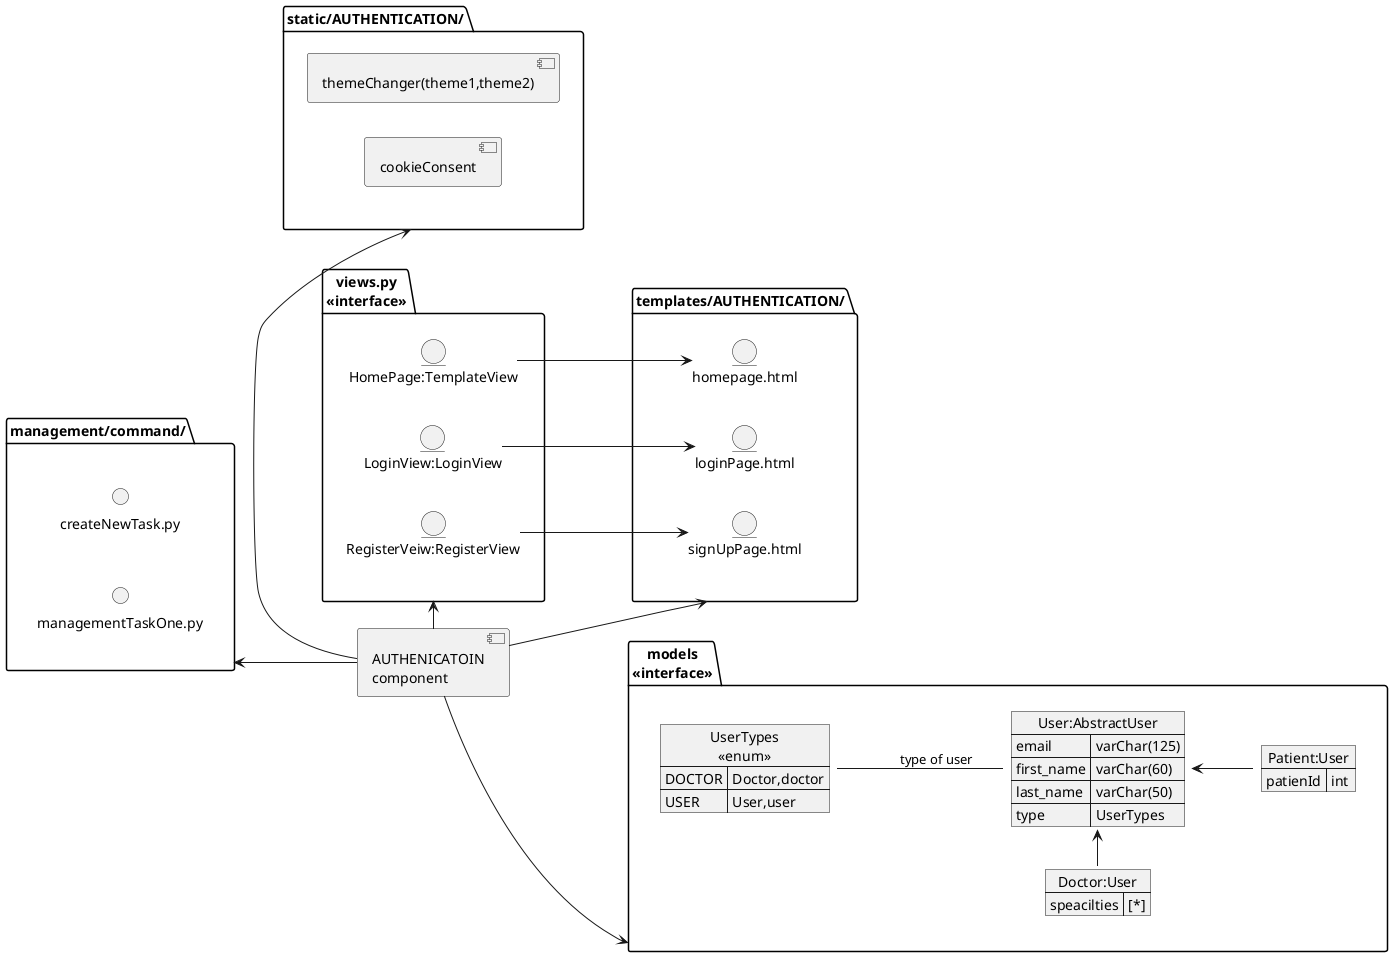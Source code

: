 @startuml AUTHENICATION

'Participants
component [AUTHENICATOIN\ncomponent] as auth
left to right direction



package "management/command/" as commands{
    interface "createNewTask.py"
    interface "managementTaskOne.py"
}



package "templates/AUTHENTICATION/" as templates{
    'html pages
    entity loginPage.html
    entity signUpPage.html
    entity homepage.html

}
package "static/AUTHENTICATION/" as staticFiles{
    component "themeChanger(theme1,theme2)" as themeChanger
    component "cookieConsent" as cookieConsent
}
package "views.py\n<<interface>>" as views {
    entity "HomePage:TemplateView" as hmp
    entity "LoginView:LoginView" as loginView
    entity "RegisterVeiw:RegisterView" as rv
    hmp -u->homepage.html
    loginView-->loginPage.html
    rv-->signUpPage.html

}

package "models\n<<interface>>" as models{
    json "UserTypes\n<<enum>>" as types{
        "DOCTOR":"Doctor,doctor",
        "USER":"User,user"
    }

    json "User:AbstractUser" as user{
        "email":"varChar(125)",
        "first_name":"varChar(60)",
        "last_name":"varChar(50)",
        "type":"UserTypes"
    }

    json "Doctor:User" as doctor{
        "speacilties":"[*]"
    }

    json "Patient:User" as patient{
        "patienId":"int"
    }

    user-u-types:type of user
    user<-l-doctor
    user<-d-patient
}


auth-u->commands
auth-l-> staticFiles
auth-d-> templates
auth-> views
auth--> models

@enduml